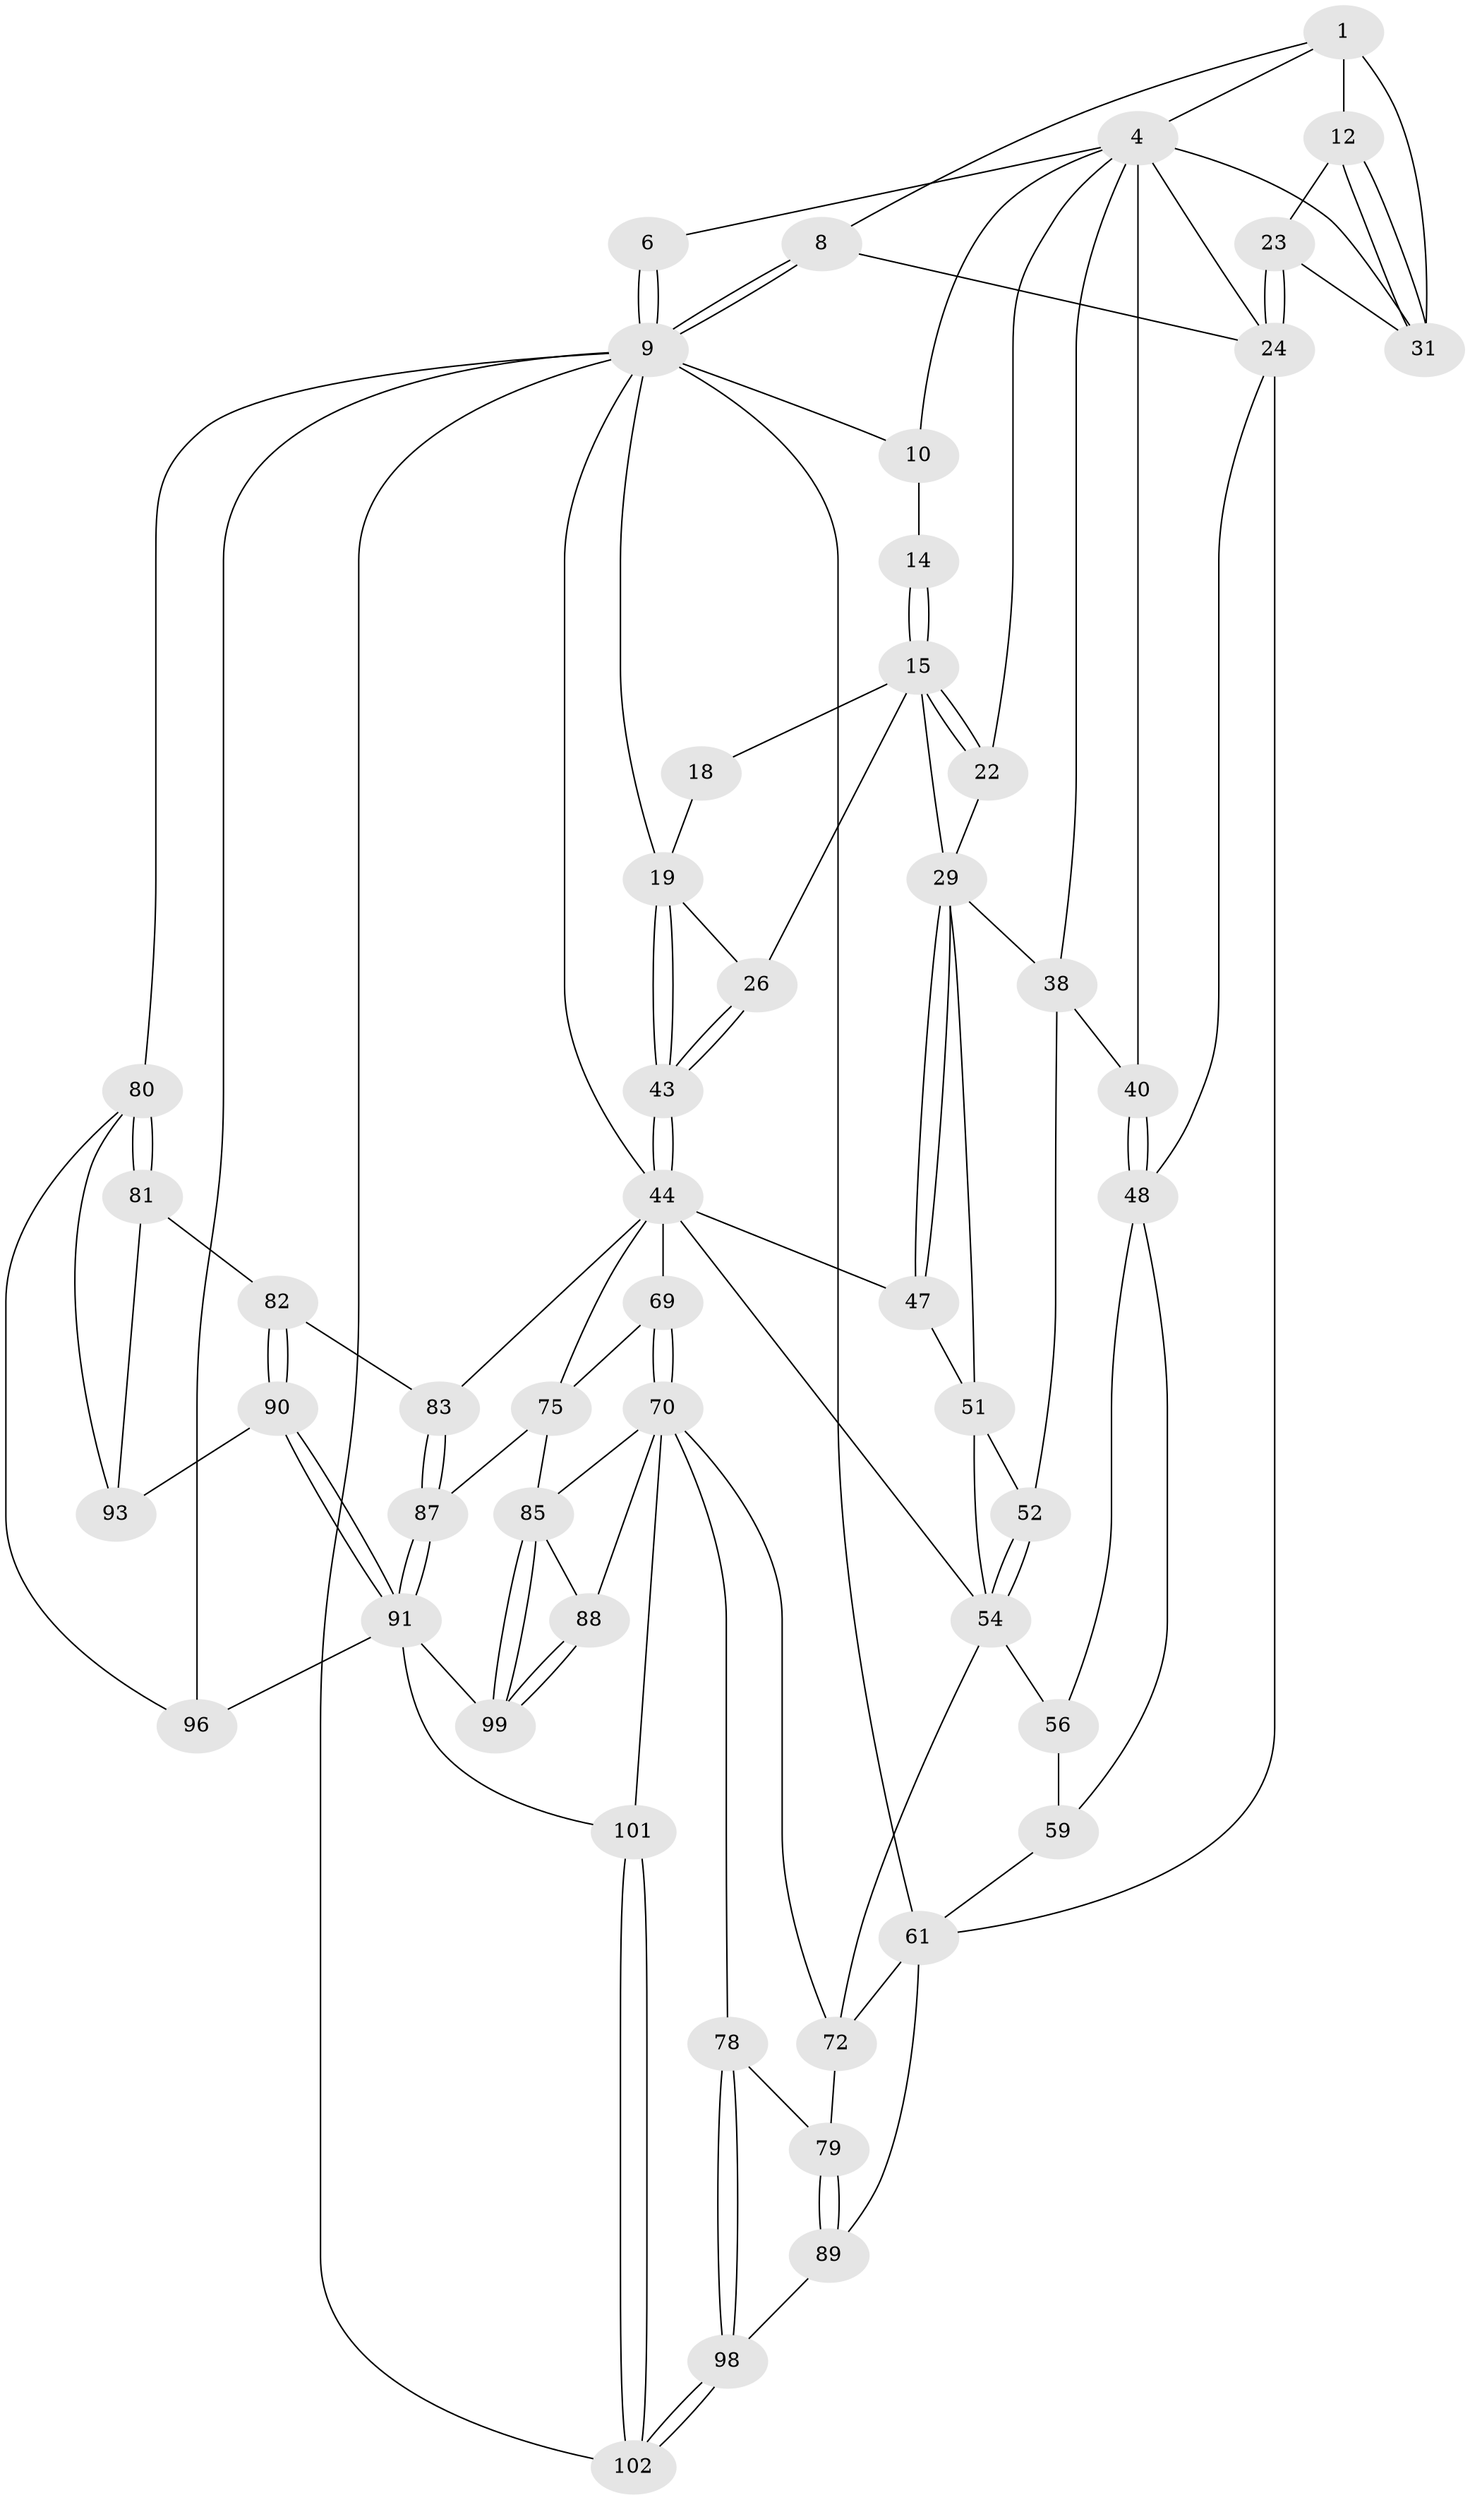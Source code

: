 // original degree distribution, {3: 0.0392156862745098, 4: 0.22549019607843138, 6: 0.24509803921568626, 5: 0.49019607843137253}
// Generated by graph-tools (version 1.1) at 2025/28/03/15/25 16:28:01]
// undirected, 51 vertices, 119 edges
graph export_dot {
graph [start="1"]
  node [color=gray90,style=filled];
  1 [pos="+0.15418731186666113+0",super="+2+7"];
  4 [pos="+0.43082832035448676+0.107954677409222",super="+5+21"];
  6 [pos="+0.1529237612290339+0"];
  8 [pos="+0+0.04364773067635657"];
  9 [pos="+0+0",super="+65+11"];
  10 [pos="+0.9463946815084079+0"];
  12 [pos="+0.17377857284962828+0.15842552611289795",super="+13"];
  14 [pos="+0.8170100019707086+0"];
  15 [pos="+0.5804985002812991+0.11230272734081438",super="+16"];
  18 [pos="+0.7887162678510844+0"];
  19 [pos="+1+0",super="+20"];
  22 [pos="+0.509695482299339+0.13184922727371923"];
  23 [pos="+0.024574899324375583+0.15068278289514547"];
  24 [pos="+0+0.18373756555593398",super="+25+42"];
  26 [pos="+0.7904679522349144+0.24294962055320724",super="+27"];
  29 [pos="+0.6758126375821367+0.299056242513935",super="+30"];
  31 [pos="+0.17773797890813872+0.16525226661424228",super="+32"];
  38 [pos="+0.465211867571255+0.3029845464522516",super="+39"];
  40 [pos="+0.33435425247609746+0.38443686827716417",super="+41"];
  43 [pos="+1+0.5433371663506111"];
  44 [pos="+1+0.5464860285195485",super="+45"];
  47 [pos="+0.7666437593767631+0.5482374913911503"];
  48 [pos="+0.3135847438116718+0.41809564994870824",super="+49"];
  51 [pos="+0.5552384509843696+0.4264325201508275",super="+53"];
  52 [pos="+0.4893926970555437+0.44973430331844333"];
  54 [pos="+0.45808834440116564+0.539639702926544",super="+55+63"];
  56 [pos="+0.3260824693218753+0.5122827263203132",super="+57"];
  59 [pos="+0.1208674765521672+0.4409262240695124",super="+60"];
  61 [pos="+0.036492849659058954+0.6057263850115929",super="+62"];
  69 [pos="+0.5332797347349232+0.7179115611934522"];
  70 [pos="+0.488193174458799+0.7441144895147507",super="+71"];
  72 [pos="+0.35816105795461917+0.6569230618310082",super="+73"];
  75 [pos="+0.6099449292259221+0.7471665755819444",super="+84"];
  78 [pos="+0.22256181751573395+0.8433150258833927"];
  79 [pos="+0.20722838283752484+0.802665687629721"];
  80 [pos="+1+0.6354691971754827",super="+94"];
  81 [pos="+0.8482037266587112+0.7816394165697413",super="+92"];
  82 [pos="+0.7529662238162836+0.7850346059304537"];
  83 [pos="+0.7153409443551183+0.7451216229574577"];
  85 [pos="+0.5221245052790011+0.8949838193539189",super="+86"];
  87 [pos="+0.652895912921884+0.9191542900120159"];
  88 [pos="+0.34566687549491276+0.8791569260623573"];
  89 [pos="+0+0.8502098308656095"];
  90 [pos="+0.7706991734173156+0.8652347490714434"];
  91 [pos="+0.6860175015597665+0.9533133570127748",super="+97"];
  93 [pos="+0.7774217697248682+0.8648565445651568"];
  96 [pos="+0.9178563614112866+1"];
  98 [pos="+0.11473480117890068+0.9200684120104297"];
  99 [pos="+0.4704220794950869+1"];
  101 [pos="+0.26839400119915646+1"];
  102 [pos="+0.11779576108022824+1"];
  1 -- 12 [weight=2];
  1 -- 4;
  1 -- 31;
  1 -- 8;
  4 -- 10;
  4 -- 6;
  4 -- 38;
  4 -- 22;
  4 -- 40 [weight=2];
  4 -- 24;
  4 -- 31;
  6 -- 9;
  6 -- 9;
  8 -- 9;
  8 -- 9;
  8 -- 24;
  9 -- 96;
  9 -- 80;
  9 -- 102;
  9 -- 44;
  9 -- 61;
  9 -- 10;
  9 -- 19;
  10 -- 14;
  12 -- 31;
  12 -- 31;
  12 -- 23;
  14 -- 15;
  14 -- 15;
  15 -- 22;
  15 -- 22;
  15 -- 18;
  15 -- 29;
  15 -- 26 [weight=2];
  18 -- 19;
  19 -- 43;
  19 -- 43;
  19 -- 26;
  22 -- 29;
  23 -- 24;
  23 -- 24;
  23 -- 31;
  24 -- 48;
  24 -- 61;
  26 -- 43;
  26 -- 43;
  29 -- 47;
  29 -- 47;
  29 -- 38;
  29 -- 51;
  38 -- 40;
  38 -- 52;
  40 -- 48;
  40 -- 48;
  43 -- 44;
  43 -- 44;
  44 -- 83;
  44 -- 69;
  44 -- 75;
  44 -- 47;
  44 -- 54;
  47 -- 51;
  48 -- 59;
  48 -- 56;
  51 -- 52;
  51 -- 54;
  52 -- 54;
  52 -- 54;
  54 -- 56;
  54 -- 72;
  56 -- 59 [weight=2];
  59 -- 61;
  61 -- 72;
  61 -- 89;
  69 -- 70;
  69 -- 70;
  69 -- 75;
  70 -- 85;
  70 -- 101;
  70 -- 72;
  70 -- 88;
  70 -- 78;
  72 -- 79;
  75 -- 85;
  75 -- 87;
  78 -- 79;
  78 -- 98;
  78 -- 98;
  79 -- 89;
  79 -- 89;
  80 -- 81 [weight=2];
  80 -- 81;
  80 -- 96;
  80 -- 93;
  81 -- 82;
  81 -- 93;
  82 -- 83;
  82 -- 90;
  82 -- 90;
  83 -- 87;
  83 -- 87;
  85 -- 99;
  85 -- 99;
  85 -- 88;
  87 -- 91;
  87 -- 91;
  88 -- 99;
  88 -- 99;
  89 -- 98;
  90 -- 91;
  90 -- 91;
  90 -- 93;
  91 -- 96;
  91 -- 99;
  91 -- 101;
  98 -- 102;
  98 -- 102;
  101 -- 102;
  101 -- 102;
}
